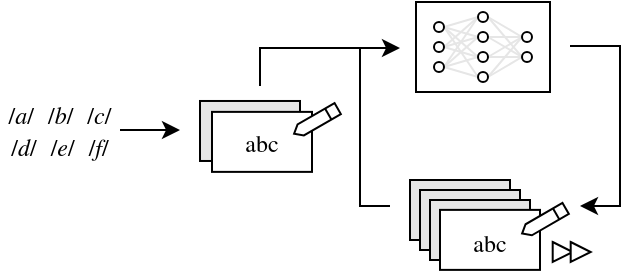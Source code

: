 <mxfile version="20.6.0" type="device"><diagram id="xu-1yEoehN-vtiN7cXos" name="Page-1"><mxGraphModel dx="380" dy="274" grid="1" gridSize="10" guides="1" tooltips="1" connect="1" arrows="1" fold="1" page="1" pageScale="1" pageWidth="330" pageHeight="175" math="0" shadow="0"><root><mxCell id="0"/><mxCell id="1" parent="0"/><mxCell id="Tzljp5HP5SHcZqHcZjmc-11" value="" style="rounded=0;whiteSpace=wrap;html=1;strokeWidth=1;fillColor=#E6E6E6;" vertex="1" parent="1"><mxGeometry x="215" y="97" width="50" height="30" as="geometry"/></mxCell><mxCell id="EwWra0gTgTalb2-v0wK5-38" value="" style="rounded=0;whiteSpace=wrap;html=1;strokeWidth=1;fillColor=#FFFFFF;" parent="1" vertex="1"><mxGeometry x="218" y="8" width="67" height="45" as="geometry"/></mxCell><mxCell id="EwWra0gTgTalb2-v0wK5-31" value="" style="rounded=0;whiteSpace=wrap;html=1;strokeWidth=1;fillColor=#E6E6E6;" parent="1" vertex="1"><mxGeometry x="220" y="102" width="50" height="30" as="geometry"/></mxCell><mxCell id="EwWra0gTgTalb2-v0wK5-1" value="&lt;font face=&quot;TeX Gyre Termes&quot;&gt;/&lt;i&gt;a&lt;/i&gt;/&amp;nbsp; /&lt;i&gt;b&lt;/i&gt;/&amp;nbsp; /&lt;i&gt;c&lt;/i&gt;/&lt;br&gt;/&lt;i&gt;d&lt;/i&gt;/&amp;nbsp; /&lt;i&gt;e&lt;/i&gt;/&amp;nbsp; /&lt;i&gt;f&lt;/i&gt;/&lt;br&gt;&lt;/font&gt;" style="text;html=1;strokeColor=none;fillColor=none;align=center;verticalAlign=middle;whiteSpace=wrap;rounded=0;" parent="1" vertex="1"><mxGeometry x="10" y="57" width="60" height="30" as="geometry"/></mxCell><mxCell id="EwWra0gTgTalb2-v0wK5-10" value="" style="group" parent="1" vertex="1" connectable="0"><mxGeometry x="94" y="57" width="71.348" height="40" as="geometry"/></mxCell><mxCell id="EwWra0gTgTalb2-v0wK5-21" value="" style="rounded=0;whiteSpace=wrap;html=1;strokeWidth=1;fillColor=#E6E6E6;" parent="EwWra0gTgTalb2-v0wK5-10" vertex="1"><mxGeometry x="16" y="0.49" width="50" height="30" as="geometry"/></mxCell><mxCell id="EwWra0gTgTalb2-v0wK5-11" value="" style="rounded=0;whiteSpace=wrap;html=1;strokeWidth=1;" parent="EwWra0gTgTalb2-v0wK5-10" vertex="1"><mxGeometry x="22" y="5.94" width="50" height="30" as="geometry"/></mxCell><mxCell id="EwWra0gTgTalb2-v0wK5-4" value="" style="shape=offPageConnector;whiteSpace=wrap;html=1;size=0.152;rotation=60;" parent="EwWra0gTgTalb2-v0wK5-10" vertex="1"><mxGeometry x="70.778" y="-2.0" width="6.342" height="25.16" as="geometry"/></mxCell><mxCell id="EwWra0gTgTalb2-v0wK5-5" value="" style="line;strokeWidth=1;html=1;rotation=60;" parent="EwWra0gTgTalb2-v0wK5-10" vertex="1"><mxGeometry x="77.006" y="0.493" width="6.342" height="13.333" as="geometry"/></mxCell><mxCell id="EwWra0gTgTalb2-v0wK5-13" value="&lt;font face=&quot;TeX Gyre Termes&quot;&gt;abc&lt;/font&gt;" style="text;html=1;strokeColor=none;fillColor=none;align=center;verticalAlign=middle;whiteSpace=wrap;rounded=0;" parent="EwWra0gTgTalb2-v0wK5-10" vertex="1"><mxGeometry x="22" y="5.94" width="50" height="30" as="geometry"/></mxCell><mxCell id="EwWra0gTgTalb2-v0wK5-26" value="" style="rounded=0;whiteSpace=wrap;html=1;strokeWidth=1;fillColor=#E6E6E6;" parent="1" vertex="1"><mxGeometry x="225" y="107" width="50" height="30" as="geometry"/></mxCell><mxCell id="EwWra0gTgTalb2-v0wK5-54" style="rounded=0;orthogonalLoop=1;jettySize=auto;html=1;exitX=1;exitY=0.5;exitDx=0;exitDy=0;entryX=0;entryY=0.5;entryDx=0;entryDy=0;strokeWidth=1;endArrow=none;endFill=0;strokeColor=#E6E6E6;" parent="1" source="EwWra0gTgTalb2-v0wK5-39" target="EwWra0gTgTalb2-v0wK5-43" edge="1"><mxGeometry relative="1" as="geometry"/></mxCell><mxCell id="EwWra0gTgTalb2-v0wK5-56" style="edgeStyle=none;rounded=0;orthogonalLoop=1;jettySize=auto;html=1;entryX=0;entryY=0.5;entryDx=0;entryDy=0;strokeColor=#E6E6E6;strokeWidth=1;endArrow=none;endFill=0;exitX=1;exitY=0.5;exitDx=0;exitDy=0;" parent="1" source="EwWra0gTgTalb2-v0wK5-39" target="EwWra0gTgTalb2-v0wK5-44" edge="1"><mxGeometry relative="1" as="geometry"/></mxCell><mxCell id="EwWra0gTgTalb2-v0wK5-65" style="edgeStyle=none;rounded=0;orthogonalLoop=1;jettySize=auto;html=1;exitX=1;exitY=0.5;exitDx=0;exitDy=0;entryX=0;entryY=0.5;entryDx=0;entryDy=0;strokeColor=#E6E6E6;strokeWidth=1;endArrow=none;endFill=0;" parent="1" source="EwWra0gTgTalb2-v0wK5-39" target="EwWra0gTgTalb2-v0wK5-45" edge="1"><mxGeometry relative="1" as="geometry"/></mxCell><mxCell id="EwWra0gTgTalb2-v0wK5-39" value="" style="ellipse;whiteSpace=wrap;html=1;aspect=fixed;strokeWidth=1;fillColor=#FFFFFF;" parent="1" vertex="1"><mxGeometry x="227" y="28" width="5" height="5" as="geometry"/></mxCell><mxCell id="EwWra0gTgTalb2-v0wK5-55" style="edgeStyle=none;rounded=0;orthogonalLoop=1;jettySize=auto;html=1;exitX=1;exitY=0.5;exitDx=0;exitDy=0;entryX=0;entryY=0.5;entryDx=0;entryDy=0;strokeWidth=1;endArrow=none;endFill=0;strokeColor=#E6E6E6;" parent="1" source="EwWra0gTgTalb2-v0wK5-41" target="EwWra0gTgTalb2-v0wK5-44" edge="1"><mxGeometry relative="1" as="geometry"/></mxCell><mxCell id="EwWra0gTgTalb2-v0wK5-62" style="edgeStyle=none;rounded=0;orthogonalLoop=1;jettySize=auto;html=1;exitX=1;exitY=0.5;exitDx=0;exitDy=0;entryX=0;entryY=0.5;entryDx=0;entryDy=0;strokeColor=#E6E6E6;strokeWidth=1;endArrow=none;endFill=0;" parent="1" source="EwWra0gTgTalb2-v0wK5-41" target="EwWra0gTgTalb2-v0wK5-43" edge="1"><mxGeometry relative="1" as="geometry"/></mxCell><mxCell id="EwWra0gTgTalb2-v0wK5-63" style="edgeStyle=none;rounded=0;orthogonalLoop=1;jettySize=auto;html=1;exitX=1;exitY=0.5;exitDx=0;exitDy=0;entryX=0;entryY=0.5;entryDx=0;entryDy=0;strokeColor=#E6E6E6;strokeWidth=1;endArrow=none;endFill=0;" parent="1" source="EwWra0gTgTalb2-v0wK5-41" target="EwWra0gTgTalb2-v0wK5-45" edge="1"><mxGeometry relative="1" as="geometry"/></mxCell><mxCell id="EwWra0gTgTalb2-v0wK5-64" style="edgeStyle=none;rounded=0;orthogonalLoop=1;jettySize=auto;html=1;exitX=1;exitY=0.5;exitDx=0;exitDy=0;entryX=0;entryY=0.5;entryDx=0;entryDy=0;strokeColor=#E6E6E6;strokeWidth=1;endArrow=none;endFill=0;" parent="1" source="EwWra0gTgTalb2-v0wK5-41" target="EwWra0gTgTalb2-v0wK5-46" edge="1"><mxGeometry relative="1" as="geometry"/></mxCell><mxCell id="EwWra0gTgTalb2-v0wK5-41" value="" style="ellipse;whiteSpace=wrap;html=1;aspect=fixed;strokeWidth=1;fillColor=#FFFFFF;" parent="1" vertex="1"><mxGeometry x="227" y="18" width="5" height="5" as="geometry"/></mxCell><mxCell id="EwWra0gTgTalb2-v0wK5-58" style="edgeStyle=none;rounded=0;orthogonalLoop=1;jettySize=auto;html=1;exitX=1;exitY=0.5;exitDx=0;exitDy=0;entryX=0;entryY=0.5;entryDx=0;entryDy=0;strokeColor=#E6E6E6;strokeWidth=1;endArrow=none;endFill=0;" parent="1" source="EwWra0gTgTalb2-v0wK5-42" target="EwWra0gTgTalb2-v0wK5-45" edge="1"><mxGeometry relative="1" as="geometry"/></mxCell><mxCell id="EwWra0gTgTalb2-v0wK5-59" style="edgeStyle=none;rounded=0;orthogonalLoop=1;jettySize=auto;html=1;exitX=1;exitY=0.5;exitDx=0;exitDy=0;entryX=0;entryY=0.5;entryDx=0;entryDy=0;strokeColor=#E6E6E6;strokeWidth=1;endArrow=none;endFill=0;" parent="1" source="EwWra0gTgTalb2-v0wK5-42" target="EwWra0gTgTalb2-v0wK5-46" edge="1"><mxGeometry relative="1" as="geometry"/></mxCell><mxCell id="EwWra0gTgTalb2-v0wK5-60" style="edgeStyle=none;rounded=0;orthogonalLoop=1;jettySize=auto;html=1;exitX=1;exitY=0.5;exitDx=0;exitDy=0;entryX=0;entryY=0.5;entryDx=0;entryDy=0;strokeColor=#E6E6E6;strokeWidth=1;endArrow=none;endFill=0;" parent="1" source="EwWra0gTgTalb2-v0wK5-42" target="EwWra0gTgTalb2-v0wK5-44" edge="1"><mxGeometry relative="1" as="geometry"/></mxCell><mxCell id="EwWra0gTgTalb2-v0wK5-61" style="edgeStyle=none;rounded=0;orthogonalLoop=1;jettySize=auto;html=1;exitX=1;exitY=0.5;exitDx=0;exitDy=0;entryX=0;entryY=0.5;entryDx=0;entryDy=0;strokeColor=#E6E6E6;strokeWidth=1;endArrow=none;endFill=0;" parent="1" source="EwWra0gTgTalb2-v0wK5-42" target="EwWra0gTgTalb2-v0wK5-43" edge="1"><mxGeometry relative="1" as="geometry"/></mxCell><mxCell id="EwWra0gTgTalb2-v0wK5-42" value="" style="ellipse;whiteSpace=wrap;html=1;aspect=fixed;strokeWidth=1;fillColor=#FFFFFF;" parent="1" vertex="1"><mxGeometry x="227" y="38" width="5" height="5" as="geometry"/></mxCell><mxCell id="EwWra0gTgTalb2-v0wK5-67" style="edgeStyle=none;rounded=0;orthogonalLoop=1;jettySize=auto;html=1;exitX=1;exitY=0.5;exitDx=0;exitDy=0;entryX=0;entryY=0.5;entryDx=0;entryDy=0;strokeColor=#E6E6E6;strokeWidth=1;endArrow=none;endFill=0;" parent="1" source="EwWra0gTgTalb2-v0wK5-43" target="EwWra0gTgTalb2-v0wK5-47" edge="1"><mxGeometry relative="1" as="geometry"/></mxCell><mxCell id="EwWra0gTgTalb2-v0wK5-69" style="edgeStyle=none;rounded=0;orthogonalLoop=1;jettySize=auto;html=1;exitX=1;exitY=0.5;exitDx=0;exitDy=0;entryX=0;entryY=0.5;entryDx=0;entryDy=0;strokeColor=#E6E6E6;strokeWidth=1;endArrow=none;endFill=0;" parent="1" source="EwWra0gTgTalb2-v0wK5-43" target="EwWra0gTgTalb2-v0wK5-48" edge="1"><mxGeometry relative="1" as="geometry"/></mxCell><mxCell id="EwWra0gTgTalb2-v0wK5-43" value="" style="ellipse;whiteSpace=wrap;html=1;aspect=fixed;strokeWidth=1;fillColor=#FFFFFF;" parent="1" vertex="1"><mxGeometry x="249" y="13" width="5" height="5" as="geometry"/></mxCell><mxCell id="EwWra0gTgTalb2-v0wK5-66" style="edgeStyle=none;rounded=0;orthogonalLoop=1;jettySize=auto;html=1;exitX=1;exitY=0.5;exitDx=0;exitDy=0;entryX=0;entryY=0.5;entryDx=0;entryDy=0;strokeColor=#E6E6E6;strokeWidth=1;endArrow=none;endFill=0;" parent="1" source="EwWra0gTgTalb2-v0wK5-44" target="EwWra0gTgTalb2-v0wK5-47" edge="1"><mxGeometry relative="1" as="geometry"/></mxCell><mxCell id="EwWra0gTgTalb2-v0wK5-68" style="edgeStyle=none;rounded=0;orthogonalLoop=1;jettySize=auto;html=1;exitX=1;exitY=0.5;exitDx=0;exitDy=0;entryX=0;entryY=0.5;entryDx=0;entryDy=0;strokeColor=#E6E6E6;strokeWidth=1;endArrow=none;endFill=0;" parent="1" source="EwWra0gTgTalb2-v0wK5-44" target="EwWra0gTgTalb2-v0wK5-48" edge="1"><mxGeometry relative="1" as="geometry"/></mxCell><mxCell id="EwWra0gTgTalb2-v0wK5-44" value="" style="ellipse;whiteSpace=wrap;html=1;aspect=fixed;strokeWidth=1;fillColor=#FFFFFF;" parent="1" vertex="1"><mxGeometry x="249" y="23" width="5" height="5" as="geometry"/></mxCell><mxCell id="EwWra0gTgTalb2-v0wK5-70" style="edgeStyle=none;rounded=0;orthogonalLoop=1;jettySize=auto;html=1;exitX=1;exitY=0.5;exitDx=0;exitDy=0;entryX=0;entryY=0.5;entryDx=0;entryDy=0;strokeColor=#E6E6E6;strokeWidth=1;endArrow=none;endFill=0;" parent="1" source="EwWra0gTgTalb2-v0wK5-45" target="EwWra0gTgTalb2-v0wK5-47" edge="1"><mxGeometry relative="1" as="geometry"/></mxCell><mxCell id="EwWra0gTgTalb2-v0wK5-71" style="edgeStyle=none;rounded=0;orthogonalLoop=1;jettySize=auto;html=1;exitX=1;exitY=0.5;exitDx=0;exitDy=0;entryX=0;entryY=0.5;entryDx=0;entryDy=0;strokeColor=#E6E6E6;strokeWidth=1;endArrow=none;endFill=0;" parent="1" source="EwWra0gTgTalb2-v0wK5-45" target="EwWra0gTgTalb2-v0wK5-48" edge="1"><mxGeometry relative="1" as="geometry"/></mxCell><mxCell id="EwWra0gTgTalb2-v0wK5-45" value="" style="ellipse;whiteSpace=wrap;html=1;aspect=fixed;strokeWidth=1;fillColor=#FFFFFF;" parent="1" vertex="1"><mxGeometry x="249" y="33" width="5" height="5" as="geometry"/></mxCell><mxCell id="EwWra0gTgTalb2-v0wK5-72" style="edgeStyle=none;rounded=0;orthogonalLoop=1;jettySize=auto;html=1;exitX=1;exitY=0.5;exitDx=0;exitDy=0;entryX=0;entryY=0.5;entryDx=0;entryDy=0;strokeColor=#E6E6E6;strokeWidth=1;endArrow=none;endFill=0;" parent="1" source="EwWra0gTgTalb2-v0wK5-46" target="EwWra0gTgTalb2-v0wK5-48" edge="1"><mxGeometry relative="1" as="geometry"/></mxCell><mxCell id="EwWra0gTgTalb2-v0wK5-73" style="edgeStyle=none;rounded=0;orthogonalLoop=1;jettySize=auto;html=1;exitX=1;exitY=0.5;exitDx=0;exitDy=0;entryX=0;entryY=0.5;entryDx=0;entryDy=0;strokeColor=#E6E6E6;strokeWidth=1;endArrow=none;endFill=0;" parent="1" source="EwWra0gTgTalb2-v0wK5-46" target="EwWra0gTgTalb2-v0wK5-47" edge="1"><mxGeometry relative="1" as="geometry"/></mxCell><mxCell id="EwWra0gTgTalb2-v0wK5-46" value="" style="ellipse;whiteSpace=wrap;html=1;aspect=fixed;strokeWidth=1;fillColor=#FFFFFF;" parent="1" vertex="1"><mxGeometry x="249" y="43" width="5" height="5" as="geometry"/></mxCell><mxCell id="EwWra0gTgTalb2-v0wK5-47" value="" style="ellipse;whiteSpace=wrap;html=1;aspect=fixed;strokeWidth=1;fillColor=#FFFFFF;" parent="1" vertex="1"><mxGeometry x="271" y="23" width="5" height="5" as="geometry"/></mxCell><mxCell id="EwWra0gTgTalb2-v0wK5-48" value="" style="ellipse;whiteSpace=wrap;html=1;aspect=fixed;strokeWidth=1;fillColor=#FFFFFF;" parent="1" vertex="1"><mxGeometry x="271" y="33" width="5" height="5" as="geometry"/></mxCell><mxCell id="EwWra0gTgTalb2-v0wK5-76" value="" style="endArrow=classic;html=1;rounded=0;strokeColor=#000000;strokeWidth=1;endFill=1;exitX=1;exitY=0.5;exitDx=0;exitDy=0;" parent="1" source="EwWra0gTgTalb2-v0wK5-1" edge="1"><mxGeometry width="50" height="50" relative="1" as="geometry"><mxPoint x="90" y="108" as="sourcePoint"/><mxPoint x="100" y="72" as="targetPoint"/></mxGeometry></mxCell><mxCell id="EwWra0gTgTalb2-v0wK5-27" value="" style="rounded=0;whiteSpace=wrap;html=1;strokeWidth=1;" parent="1" vertex="1"><mxGeometry x="230" y="111.94" width="50" height="30" as="geometry"/></mxCell><mxCell id="EwWra0gTgTalb2-v0wK5-28" value="" style="shape=offPageConnector;whiteSpace=wrap;html=1;size=0.152;rotation=60;" parent="1" vertex="1"><mxGeometry x="278.778" y="104.92" width="6.342" height="25.16" as="geometry"/></mxCell><mxCell id="EwWra0gTgTalb2-v0wK5-29" value="" style="line;strokeWidth=1;html=1;rotation=60;" parent="1" vertex="1"><mxGeometry x="285.006" y="107.413" width="6.342" height="13.333" as="geometry"/></mxCell><mxCell id="EwWra0gTgTalb2-v0wK5-30" value="&lt;font face=&quot;TeX Gyre Termes&quot;&gt;abc&lt;/font&gt;" style="text;html=1;strokeColor=none;fillColor=none;align=center;verticalAlign=middle;whiteSpace=wrap;rounded=0;" parent="1" vertex="1"><mxGeometry x="230" y="112.86" width="50" height="30" as="geometry"/></mxCell><mxCell id="EwWra0gTgTalb2-v0wK5-35" value="" style="triangle;whiteSpace=wrap;html=1;strokeWidth=1;fillColor=#FFFFFF;" parent="1" vertex="1"><mxGeometry x="286.35" y="128" width="10" height="10" as="geometry"/></mxCell><mxCell id="EwWra0gTgTalb2-v0wK5-36" value="" style="triangle;whiteSpace=wrap;html=1;strokeWidth=1;fillColor=#FFFFFF;" parent="1" vertex="1"><mxGeometry x="295.35" y="128" width="10" height="10" as="geometry"/></mxCell><mxCell id="Tzljp5HP5SHcZqHcZjmc-6" value="" style="endArrow=classic;html=1;rounded=0;strokeColor=#000000;strokeWidth=1;endFill=1;" edge="1" parent="1"><mxGeometry width="50" height="50" relative="1" as="geometry"><mxPoint x="295" y="30" as="sourcePoint"/><mxPoint x="300" y="110" as="targetPoint"/><Array as="points"><mxPoint x="320" y="30"/><mxPoint x="320" y="70"/><mxPoint x="320" y="110"/></Array></mxGeometry></mxCell><mxCell id="Tzljp5HP5SHcZqHcZjmc-7" value="" style="endArrow=classic;html=1;rounded=0;strokeColor=#000000;strokeWidth=1;endFill=1;" edge="1" parent="1"><mxGeometry width="50" height="50" relative="1" as="geometry"><mxPoint x="140" y="50" as="sourcePoint"/><mxPoint x="210" y="31" as="targetPoint"/><Array as="points"><mxPoint x="140" y="31"/></Array></mxGeometry></mxCell><mxCell id="Tzljp5HP5SHcZqHcZjmc-10" value="" style="endArrow=none;html=1;rounded=0;strokeColor=#000000;strokeWidth=1;endFill=0;" edge="1" parent="1"><mxGeometry width="50" height="50" relative="1" as="geometry"><mxPoint x="205" y="110" as="sourcePoint"/><mxPoint x="190" y="31" as="targetPoint"/><Array as="points"><mxPoint x="190" y="110"/></Array></mxGeometry></mxCell></root></mxGraphModel></diagram></mxfile>